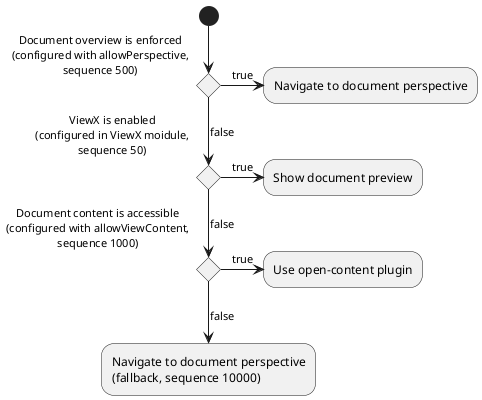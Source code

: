 @startuml

(*) --> if "Document overview is enforced\n(configured with allowPerspective,\nsequence 500)" then
     ->[true] "Navigate to document perspective"
else
  -->[false] if "ViewX is enabled\n(configured in ViewX moidule,\nsequence 50)" then
     ->[true] "Show document preview"
  else
    -->[false] if "Document content is accessible\n(configured with allowViewContent,\nsequence 1000)" then
    ->[true] "Use open-content plugin"
    else
      -->[false] "Navigate to document perspective\n(fallback, sequence 10000)"
    endif
  endif
endif

@enduml